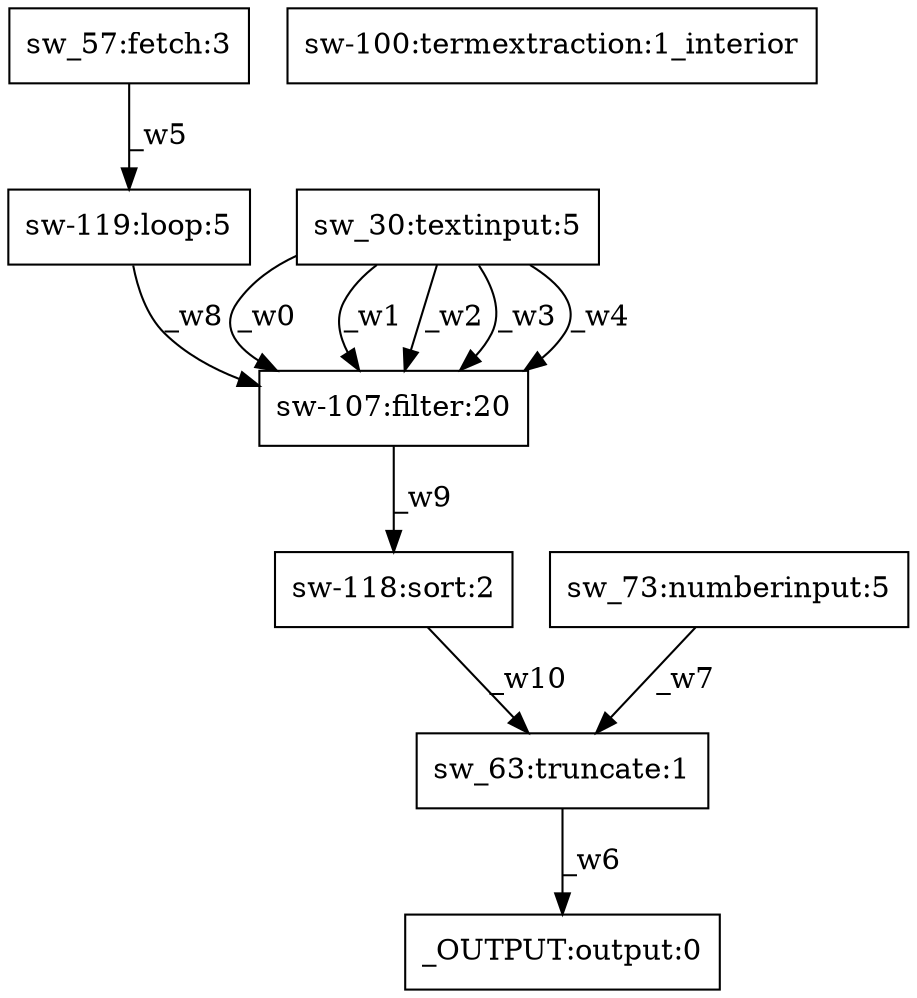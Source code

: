 digraph test1 { node [shape=box] "sw_57" [label="sw_57:fetch:3"];"sw_30" [label="sw_30:textinput:5"];"_OUTPUT" [label="_OUTPUT:output:0"];"sw_63" [label="sw_63:truncate:1"];"sw-119" [label="sw-119:loop:5"];"sw-107" [label="sw-107:filter:20"];"sw_73" [label="sw_73:numberinput:5"];"sw-118" [label="sw-118:sort:2"];"sw-100" [label="sw-100:termextraction:1_interior"];"sw_30" -> "sw-107" [label="_w0"];"sw_30" -> "sw-107" [label="_w1"];"sw_30" -> "sw-107" [label="_w2"];"sw_30" -> "sw-107" [label="_w3"];"sw_30" -> "sw-107" [label="_w4"];"sw_57" -> "sw-119" [label="_w5"];"sw_63" -> "_OUTPUT" [label="_w6"];"sw_73" -> "sw_63" [label="_w7"];"sw-119" -> "sw-107" [label="_w8"];"sw-107" -> "sw-118" [label="_w9"];"sw-118" -> "sw_63" [label="_w10"];}